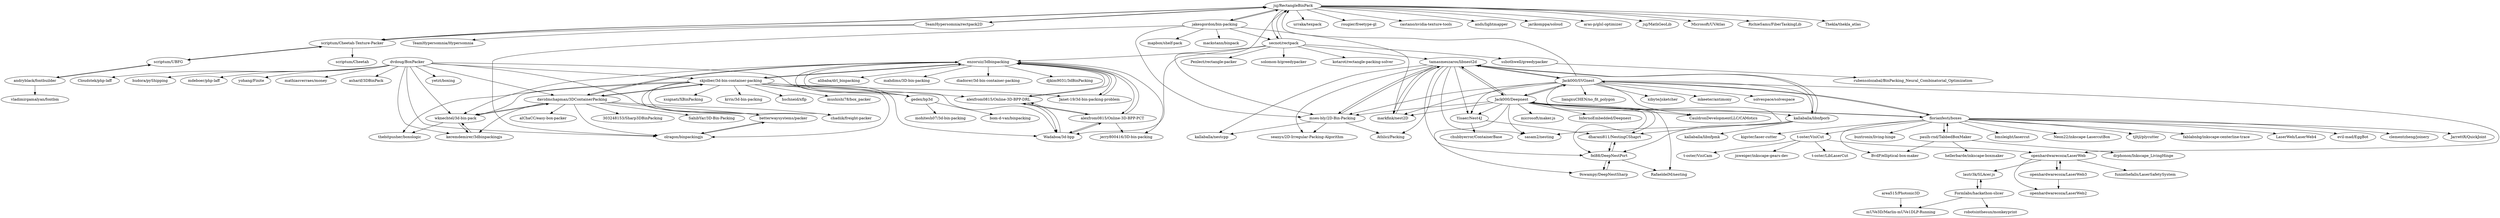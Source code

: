 digraph G {
"juj/RectangleBinPack" -> "scriptum/Cheetah-Texture-Packer"
"juj/RectangleBinPack" -> "TeamHypersomnia/rectpack2D"
"juj/RectangleBinPack" -> "jakesgordon/bin-packing"
"juj/RectangleBinPack" -> "secnot/rectpack"
"juj/RectangleBinPack" -> "urraka/texpack"
"juj/RectangleBinPack" -> "rougier/freetype-gl" ["e"=1]
"juj/RectangleBinPack" -> "mses-bly/2D-Bin-Packing"
"juj/RectangleBinPack" -> "castano/nvidia-texture-tools" ["e"=1]
"juj/RectangleBinPack" -> "ands/lightmapper" ["e"=1]
"juj/RectangleBinPack" -> "jarikomppa/soloud" ["e"=1]
"juj/RectangleBinPack" -> "aras-p/glsl-optimizer" ["e"=1]
"juj/RectangleBinPack" -> "juj/MathGeoLib" ["e"=1]
"juj/RectangleBinPack" -> "Microsoft/UVAtlas" ["e"=1]
"juj/RectangleBinPack" -> "RichieSams/FiberTaskingLib" ["e"=1]
"juj/RectangleBinPack" -> "Thekla/thekla_atlas" ["e"=1]
"Janet-19/3d-bin-packing-problem" -> "enzoruiz/3dbinpacking"
"enzoruiz/3dbinpacking" -> "Janet-19/3d-bin-packing-problem"
"enzoruiz/3dbinpacking" -> "skjolber/3d-bin-container-packing"
"enzoruiz/3dbinpacking" -> "jerry800416/3D-bin-packing"
"enzoruiz/3dbinpacking" -> "alexfrom0815/Online-3D-BPP-DRL"
"enzoruiz/3dbinpacking" -> "Wadaboa/3d-bpp"
"enzoruiz/3dbinpacking" -> "alibaba/drl_binpacking" ["e"=1]
"enzoruiz/3dbinpacking" -> "alexfrom0815/Online-3D-BPP-PCT"
"enzoruiz/3dbinpacking" -> "mahdims/3D-bin-packing"
"enzoruiz/3dbinpacking" -> "davidmchapman/3DContainerPacking"
"enzoruiz/3dbinpacking" -> "gedex/bp3d"
"enzoruiz/3dbinpacking" -> "wknechtel/3d-bin-pack"
"enzoruiz/3dbinpacking" -> "diadorer/3d-bin-container-packing"
"enzoruiz/3dbinpacking" -> "djkim9031/3dBinPacking"
"Jack000/SVGnest" -> "Jack000/Deepnest"
"Jack000/SVGnest" -> "tamasmeszaros/libnest2d"
"Jack000/SVGnest" -> "mses-bly/2D-Bin-Packing"
"Jack000/SVGnest" -> "Yisaer/Nest4J"
"Jack000/SVGnest" -> "kallaballa/libnfporb"
"Jack000/SVGnest" -> "xibyte/jsketcher" ["e"=1]
"Jack000/SVGnest" -> "markfink/nest2D"
"Jack000/SVGnest" -> "florianfesti/boxes"
"Jack000/SVGnest" -> "mkeeter/antimony" ["e"=1]
"Jack000/SVGnest" -> "solvespace/solvespace" ["e"=1]
"Jack000/SVGnest" -> "openhardwarecoza/LaserWeb"
"Jack000/SVGnest" -> "juj/RectangleBinPack"
"Jack000/SVGnest" -> "CauldronDevelopmentLLC/CAMotics" ["e"=1]
"Jack000/SVGnest" -> "dharani811/NestingCShaprt"
"Jack000/SVGnest" -> "liangxuCHEN/no_fit_polygon"
"area515/Photonic3D" -> "mUVe3D/Marlin-mUVe1DLP-Running"
"florianfesti/boxes" -> "paulh-rnd/TabbedBoxMaker"
"florianfesti/boxes" -> "bmsleight/lasercut" ["e"=1]
"florianfesti/boxes" -> "Jack000/Deepnest"
"florianfesti/boxes" -> "Neon22/inkscape-LasercutBox"
"florianfesti/boxes" -> "tjltjl/plycutter"
"florianfesti/boxes" -> "fablabnbg/inkscape-centerline-trace" ["e"=1]
"florianfesti/boxes" -> "LaserWeb/LaserWeb4" ["e"=1]
"florianfesti/boxes" -> "Jack000/SVGnest"
"florianfesti/boxes" -> "evil-mad/EggBot" ["e"=1]
"florianfesti/boxes" -> "clementzheng/joinery"
"florianfesti/boxes" -> "JarrettR/QuickJoint"
"florianfesti/boxes" -> "BvdP/elliptical-box-maker"
"florianfesti/boxes" -> "kigster/laser-cutter"
"florianfesti/boxes" -> "t-oster/VisiCut"
"florianfesti/boxes" -> "buxtronix/living-hinge"
"davidmchapman/3DContainerPacking" -> "wknechtel/3d-bin-pack"
"davidmchapman/3DContainerPacking" -> "keremdemirer/3dbinpackingjs"
"davidmchapman/3DContainerPacking" -> "skjolber/3d-bin-container-packing"
"davidmchapman/3DContainerPacking" -> "enzoruiz/3dbinpacking"
"davidmchapman/3DContainerPacking" -> "betterwaysystems/packer"
"davidmchapman/3DContainerPacking" -> "303248153/Sharp3DBinPacking"
"davidmchapman/3DContainerPacking" -> "olragon/binpackingjs"
"davidmchapman/3DContainerPacking" -> "SahibYar/3D-Bin-Packing"
"davidmchapman/3DContainerPacking" -> "alChaCC/easy-box-packer"
"davidmchapman/3DContainerPacking" -> "chadiik/freight-packer"
"keremdemirer/3dbinpackingjs" -> "wknechtel/3d-bin-pack"
"wknechtel/3d-bin-pack" -> "keremdemirer/3dbinpackingjs"
"wknechtel/3d-bin-pack" -> "thebitpusher/boxologic"
"wknechtel/3d-bin-pack" -> "davidmchapman/3DContainerPacking"
"andryblack/fontbuilder" -> "scriptum/UBFG"
"andryblack/fontbuilder" -> "vladimirgamalyan/fontbm"
"jakesgordon/bin-packing" -> "juj/RectangleBinPack"
"jakesgordon/bin-packing" -> "mackstann/binpack"
"jakesgordon/bin-packing" -> "mses-bly/2D-Bin-Packing"
"jakesgordon/bin-packing" -> "olragon/binpackingjs"
"jakesgordon/bin-packing" -> "mapbox/shelf-pack"
"jakesgordon/bin-packing" -> "secnot/rectpack"
"jakesgordon/bin-packing" -> "markfink/nest2D"
"lautr3k/SLAcer.js" -> "Formlabs/hackathon-slicer"
"alexfrom0815/Online-3D-BPP-DRL" -> "alexfrom0815/Online-3D-BPP-PCT"
"alexfrom0815/Online-3D-BPP-DRL" -> "Wadaboa/3d-bpp"
"alexfrom0815/Online-3D-BPP-DRL" -> "enzoruiz/3dbinpacking"
"kallaballa/libnfporb" -> "tamasmeszaros/libnest2d"
"kallaballa/libnfporb" -> "sasam2/nesting"
"kallaballa/libnfporb" -> "kallaballa/libnfpmk"
"kallaballa/libnfporb" -> "fel88/DeepNestPort"
"ssbothwell/greedypacker" -> "rubensolozabal/BinPacking_Neural_Combinatorial_Optimization" ["e"=1]
"paulh-rnd/TabbedBoxMaker" -> "BvdP/elliptical-box-maker"
"paulh-rnd/TabbedBoxMaker" -> "florianfesti/boxes"
"paulh-rnd/TabbedBoxMaker" -> "drphonon/Inkscape_LivingHinge"
"paulh-rnd/TabbedBoxMaker" -> "hellerbarde/inkscape-boxmaker"
"dvdoug/BoxPacker" -> "skjolber/3d-bin-container-packing"
"dvdoug/BoxPacker" -> "olragon/binpackingjs"
"dvdoug/BoxPacker" -> "betterwaysystems/packer"
"dvdoug/BoxPacker" -> "yetzt/boxing"
"dvdoug/BoxPacker" -> "Cloudstek/php-laff"
"dvdoug/BoxPacker" -> "wknechtel/3d-bin-pack"
"dvdoug/BoxPacker" -> "hudora/pyShipping"
"dvdoug/BoxPacker" -> "mdeboer/php-laff"
"dvdoug/BoxPacker" -> "gedex/bp3d"
"dvdoug/BoxPacker" -> "keremdemirer/3dbinpackingjs"
"dvdoug/BoxPacker" -> "davidmchapman/3DContainerPacking"
"dvdoug/BoxPacker" -> "yohang/Finite" ["e"=1]
"dvdoug/BoxPacker" -> "mathiasverraes/money" ["e"=1]
"dvdoug/BoxPacker" -> "asharif/3DBinPack"
"Jack000/Deepnest" -> "Jack000/SVGnest"
"Jack000/Deepnest" -> "tamasmeszaros/libnest2d"
"Jack000/Deepnest" -> "fel88/DeepNestPort"
"Jack000/Deepnest" -> "9swampy/DeepNestSharp"
"Jack000/Deepnest" -> "markfink/nest2D"
"Jack000/Deepnest" -> "kallaballa/libnfporb"
"Jack000/Deepnest" -> "Yisaer/Nest4J"
"Jack000/Deepnest" -> "dharani811/NestingCShaprt"
"Jack000/Deepnest" -> "sasam2/nesting"
"Jack000/Deepnest" -> "florianfesti/boxes"
"Jack000/Deepnest" -> "CauldronDevelopmentLLC/CAMotics" ["e"=1]
"Jack000/Deepnest" -> "mses-bly/2D-Bin-Packing"
"Jack000/Deepnest" -> "microsoft/maker.js" ["e"=1]
"Jack000/Deepnest" -> "RafaeldelM/nesting"
"Jack000/Deepnest" -> "InfernoEmbedded/Deepnest"
"mses-bly/2D-Bin-Packing" -> "seanys/2D-Irregular-Packing-Algorithm"
"mses-bly/2D-Bin-Packing" -> "Athlici/Packing"
"mses-bly/2D-Bin-Packing" -> "kallaballa/nestcpp"
"mses-bly/2D-Bin-Packing" -> "tamasmeszaros/libnest2d"
"secnot/rectpack" -> "ssbothwell/greedypacker"
"secnot/rectpack" -> "Penlect/rectangle-packer"
"secnot/rectpack" -> "enzoruiz/3dbinpacking"
"secnot/rectpack" -> "juj/RectangleBinPack"
"secnot/rectpack" -> "solomon-b/greedypacker"
"secnot/rectpack" -> "kotarot/rectangle-packing-solver"
"secnot/rectpack" -> "Wadaboa/3d-bpp"
"secnot/rectpack" -> "tamasmeszaros/libnest2d"
"skjolber/3d-bin-container-packing" -> "enzoruiz/3dbinpacking"
"skjolber/3d-bin-container-packing" -> "davidmchapman/3DContainerPacking"
"skjolber/3d-bin-container-packing" -> "wknechtel/3d-bin-pack"
"skjolber/3d-bin-container-packing" -> "xsignati/XBinPacking"
"skjolber/3d-bin-container-packing" -> "Janet-19/3d-bin-packing-problem"
"skjolber/3d-bin-container-packing" -> "gedex/bp3d"
"skjolber/3d-bin-container-packing" -> "krris/3d-bin-packing"
"skjolber/3d-bin-container-packing" -> "chadiik/freight-packer"
"skjolber/3d-bin-container-packing" -> "betterwaysystems/packer"
"skjolber/3d-bin-container-packing" -> "Wadaboa/3d-bpp"
"skjolber/3d-bin-container-packing" -> "hschneid/xflp"
"skjolber/3d-bin-container-packing" -> "olragon/binpackingjs"
"skjolber/3d-bin-container-packing" -> "thebitpusher/boxologic"
"skjolber/3d-bin-container-packing" -> "mushishi78/box_packer"
"skjolber/3d-bin-container-packing" -> "alexfrom0815/Online-3D-BPP-DRL"
"tamasmeszaros/libnest2d" -> "kallaballa/libnfporb"
"tamasmeszaros/libnest2d" -> "markfink/nest2D"
"tamasmeszaros/libnest2d" -> "sasam2/nesting"
"tamasmeszaros/libnest2d" -> "Yisaer/Nest4J"
"tamasmeszaros/libnest2d" -> "fel88/DeepNestPort"
"tamasmeszaros/libnest2d" -> "mses-bly/2D-Bin-Packing"
"tamasmeszaros/libnest2d" -> "Jack000/Deepnest"
"tamasmeszaros/libnest2d" -> "Jack000/SVGnest"
"tamasmeszaros/libnest2d" -> "seanys/2D-Irregular-Packing-Algorithm"
"tamasmeszaros/libnest2d" -> "kallaballa/nestcpp"
"tamasmeszaros/libnest2d" -> "Athlici/Packing"
"olragon/binpackingjs" -> "betterwaysystems/packer"
"Yisaer/Nest4J" -> "dharani811/NestingCShaprt"
"Yisaer/Nest4J" -> "chubbyerror/ContainerBase"
"openhardwarecoza/LaserWeb" -> "openhardwarecoza/LaserWeb3"
"openhardwarecoza/LaserWeb" -> "openhardwarecoza/LaserWeb2"
"openhardwarecoza/LaserWeb" -> "funinthefalls/LaserSafetySystem"
"openhardwarecoza/LaserWeb" -> "lautr3k/SLAcer.js"
"scriptum/Cheetah-Texture-Packer" -> "scriptum/UBFG"
"scriptum/Cheetah-Texture-Packer" -> "scriptum/Cheetah"
"scriptum/Cheetah-Texture-Packer" -> "juj/RectangleBinPack"
"alexfrom0815/Online-3D-BPP-PCT" -> "alexfrom0815/Online-3D-BPP-DRL"
"alexfrom0815/Online-3D-BPP-PCT" -> "Wadaboa/3d-bpp"
"alexfrom0815/Online-3D-BPP-PCT" -> "enzoruiz/3dbinpacking"
"alexfrom0815/Online-3D-BPP-PCT" -> "jerry800416/3D-bin-packing"
"gedex/bp3d" -> "bom-d-van/binpacking"
"gedex/bp3d" -> "mohitesh07/3d-bin-packing"
"Formlabs/hackathon-slicer" -> "lautr3k/SLAcer.js"
"Formlabs/hackathon-slicer" -> "robotsinthesun/monkeyprint"
"Formlabs/hackathon-slicer" -> "mUVe3D/Marlin-mUVe1DLP-Running"
"openhardwarecoza/LaserWeb3" -> "openhardwarecoza/LaserWeb"
"openhardwarecoza/LaserWeb3" -> "openhardwarecoza/LaserWeb2"
"markfink/nest2D" -> "tamasmeszaros/libnest2d"
"scriptum/UBFG" -> "scriptum/Cheetah-Texture-Packer"
"scriptum/UBFG" -> "andryblack/fontbuilder"
"t-oster/VisiCut" -> "t-oster/LibLaserCut"
"t-oster/VisiCut" -> "t-oster/VisiCam"
"t-oster/VisiCut" -> "jnweiger/inkscape-gears-dev"
"t-oster/VisiCut" -> "openhardwarecoza/LaserWeb"
"TeamHypersomnia/rectpack2D" -> "TeamHypersomnia/Hypersomnia"
"TeamHypersomnia/rectpack2D" -> "scriptum/Cheetah-Texture-Packer"
"TeamHypersomnia/rectpack2D" -> "juj/RectangleBinPack"
"betterwaysystems/packer" -> "olragon/binpackingjs"
"Wadaboa/3d-bpp" -> "alexfrom0815/Online-3D-BPP-DRL"
"Wadaboa/3d-bpp" -> "alexfrom0815/Online-3D-BPP-PCT"
"fel88/DeepNestPort" -> "dharani811/NestingCShaprt"
"fel88/DeepNestPort" -> "9swampy/DeepNestSharp"
"fel88/DeepNestPort" -> "RafaeldelM/nesting"
"dharani811/NestingCShaprt" -> "fel88/DeepNestPort"
"9swampy/DeepNestSharp" -> "fel88/DeepNestPort"
"juj/RectangleBinPack" ["l"="-19.647,36.781"]
"scriptum/Cheetah-Texture-Packer" ["l"="-19.598,36.809"]
"TeamHypersomnia/rectpack2D" ["l"="-19.608,36.788"]
"jakesgordon/bin-packing" ["l"="-19.685,36.752"]
"secnot/rectpack" ["l"="-19.652,36.731"]
"urraka/texpack" ["l"="-19.613,36.766"]
"rougier/freetype-gl" ["l"="-12.493,26.082"]
"mses-bly/2D-Bin-Packing" ["l"="-19.701,36.788"]
"castano/nvidia-texture-tools" ["l"="-12.34,26.353"]
"ands/lightmapper" ["l"="-12.303,26.171"]
"jarikomppa/soloud" ["l"="-12.329,25.996"]
"aras-p/glsl-optimizer" ["l"="-35.048,4.137"]
"juj/MathGeoLib" ["l"="-11.194,27.258"]
"Microsoft/UVAtlas" ["l"="-12.322,26.362"]
"RichieSams/FiberTaskingLib" ["l"="-12.242,26.178"]
"Thekla/thekla_atlas" ["l"="-11.183,27.359"]
"Janet-19/3d-bin-packing-problem" ["l"="-19.636,36.633"]
"enzoruiz/3dbinpacking" ["l"="-19.641,36.65"]
"skjolber/3d-bin-container-packing" ["l"="-19.665,36.649"]
"jerry800416/3D-bin-packing" ["l"="-19.604,36.654"]
"alexfrom0815/Online-3D-BPP-DRL" ["l"="-19.64,36.665"]
"Wadaboa/3d-bpp" ["l"="-19.643,36.68"]
"alibaba/drl_binpacking" ["l"="19.148,23.689"]
"alexfrom0815/Online-3D-BPP-PCT" ["l"="-19.621,36.664"]
"mahdims/3D-bin-packing" ["l"="-19.603,36.638"]
"davidmchapman/3DContainerPacking" ["l"="-19.689,36.638"]
"gedex/bp3d" ["l"="-19.655,36.615"]
"wknechtel/3d-bin-pack" ["l"="-19.672,36.626"]
"diadorer/3d-bin-container-packing" ["l"="-19.615,36.625"]
"djkim9031/3dBinPacking" ["l"="-19.619,36.642"]
"Jack000/SVGnest" ["l"="-19.72,36.835"]
"Jack000/Deepnest" ["l"="-19.748,36.818"]
"tamasmeszaros/libnest2d" ["l"="-19.72,36.796"]
"Yisaer/Nest4J" ["l"="-19.708,36.818"]
"kallaballa/libnfporb" ["l"="-19.74,36.8"]
"xibyte/jsketcher" ["l"="-20.158,37.359"]
"markfink/nest2D" ["l"="-19.707,36.802"]
"florianfesti/boxes" ["l"="-19.778,36.858"]
"mkeeter/antimony" ["l"="-20.201,37.326"]
"solvespace/solvespace" ["l"="-20.182,37.386"]
"openhardwarecoza/LaserWeb" ["l"="-19.719,36.911"]
"CauldronDevelopmentLLC/CAMotics" ["l"="-21.296,37.103"]
"dharani811/NestingCShaprt" ["l"="-19.731,36.814"]
"liangxuCHEN/no_fit_polygon" ["l"="-19.7,36.859"]
"area515/Photonic3D" ["l"="-19.711,37.034"]
"mUVe3D/Marlin-mUVe1DLP-Running" ["l"="-19.708,37.012"]
"paulh-rnd/TabbedBoxMaker" ["l"="-19.819,36.875"]
"bmsleight/lasercut" ["l"="-20.085,37.171"]
"Neon22/inkscape-LasercutBox" ["l"="-19.809,36.856"]
"tjltjl/plycutter" ["l"="-19.759,36.88"]
"fablabnbg/inkscape-centerline-trace" ["l"="15.924,-31.948"]
"LaserWeb/LaserWeb4" ["l"="-21.193,37.071"]
"evil-mad/EggBot" ["l"="31.994,-24.355"]
"clementzheng/joinery" ["l"="-19.782,36.88"]
"JarrettR/QuickJoint" ["l"="-19.8,36.84"]
"BvdP/elliptical-box-maker" ["l"="-19.802,36.883"]
"kigster/laser-cutter" ["l"="-19.825,36.844"]
"t-oster/VisiCut" ["l"="-19.767,36.912"]
"buxtronix/living-hinge" ["l"="-19.798,36.869"]
"keremdemirer/3dbinpackingjs" ["l"="-19.679,36.611"]
"betterwaysystems/packer" ["l"="-19.706,36.648"]
"303248153/Sharp3DBinPacking" ["l"="-19.724,36.647"]
"olragon/binpackingjs" ["l"="-19.7,36.667"]
"SahibYar/3D-Bin-Packing" ["l"="-19.718,36.63"]
"alChaCC/easy-box-packer" ["l"="-19.732,36.631"]
"chadiik/freight-packer" ["l"="-19.688,36.655"]
"thebitpusher/boxologic" ["l"="-19.655,36.63"]
"andryblack/fontbuilder" ["l"="-19.522,36.836"]
"scriptum/UBFG" ["l"="-19.558,36.825"]
"vladimirgamalyan/fontbm" ["l"="-19.487,36.848"]
"mackstann/binpack" ["l"="-19.715,36.735"]
"mapbox/shelf-pack" ["l"="-19.657,36.754"]
"lautr3k/SLAcer.js" ["l"="-19.708,36.96"]
"Formlabs/hackathon-slicer" ["l"="-19.703,36.986"]
"sasam2/nesting" ["l"="-19.748,36.789"]
"kallaballa/libnfpmk" ["l"="-19.762,36.785"]
"fel88/DeepNestPort" ["l"="-19.755,36.802"]
"ssbothwell/greedypacker" ["l"="-19.609,36.722"]
"rubensolozabal/BinPacking_Neural_Combinatorial_Optimization" ["l"="19.132,23.663"]
"drphonon/Inkscape_LivingHinge" ["l"="-19.839,36.89"]
"hellerbarde/inkscape-boxmaker" ["l"="-19.849,36.875"]
"dvdoug/BoxPacker" ["l"="-19.7,36.613"]
"yetzt/boxing" ["l"="-19.734,36.606"]
"Cloudstek/php-laff" ["l"="-19.688,36.586"]
"hudora/pyShipping" ["l"="-19.735,36.581"]
"mdeboer/php-laff" ["l"="-19.708,36.584"]
"yohang/Finite" ["l"="-24.599,-42.698"]
"mathiasverraes/money" ["l"="-24.548,-42.696"]
"asharif/3DBinPack" ["l"="-19.719,36.596"]
"9swampy/DeepNestSharp" ["l"="-19.772,36.8"]
"microsoft/maker.js" ["l"="-20.109,37.362"]
"RafaeldelM/nesting" ["l"="-19.775,36.811"]
"InfernoEmbedded/Deepnest" ["l"="-19.778,36.824"]
"seanys/2D-Irregular-Packing-Algorithm" ["l"="-19.715,36.772"]
"Athlici/Packing" ["l"="-19.727,36.779"]
"kallaballa/nestcpp" ["l"="-19.688,36.799"]
"Penlect/rectangle-packer" ["l"="-19.624,36.736"]
"solomon-b/greedypacker" ["l"="-19.635,36.714"]
"kotarot/rectangle-packing-solver" ["l"="-19.668,36.714"]
"xsignati/XBinPacking" ["l"="-19.679,36.666"]
"krris/3d-bin-packing" ["l"="-19.679,36.678"]
"hschneid/xflp" ["l"="-19.664,36.67"]
"mushishi78/box_packer" ["l"="-19.628,36.678"]
"chubbyerror/ContainerBase" ["l"="-19.683,36.828"]
"openhardwarecoza/LaserWeb3" ["l"="-19.703,36.927"]
"openhardwarecoza/LaserWeb2" ["l"="-19.691,36.916"]
"funinthefalls/LaserSafetySystem" ["l"="-19.728,36.929"]
"scriptum/Cheetah" ["l"="-19.593,36.828"]
"bom-d-van/binpacking" ["l"="-19.647,36.591"]
"mohitesh07/3d-bin-packing" ["l"="-19.635,36.601"]
"robotsinthesun/monkeyprint" ["l"="-19.681,37"]
"t-oster/LibLaserCut" ["l"="-19.798,36.924"]
"t-oster/VisiCam" ["l"="-19.783,36.935"]
"jnweiger/inkscape-gears-dev" ["l"="-19.763,36.937"]
"TeamHypersomnia/Hypersomnia" ["l"="-19.574,36.782"]
}